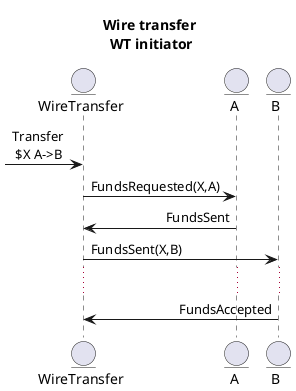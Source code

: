 @startuml
!pragma teoz true
skinparam SequenceMessageAlign direction
title Wire transfer\n WT initiator
entity WireTransfer
entity A
entity B
[-> WireTransfer: Transfer \n $X A->B
WireTransfer -> A: FundsRequested(X,A)
A -> WireTransfer: FundsSent
WireTransfer -> B: FundsSent(X,B)
...
B -> WireTransfer: FundsAccepted
@enduml